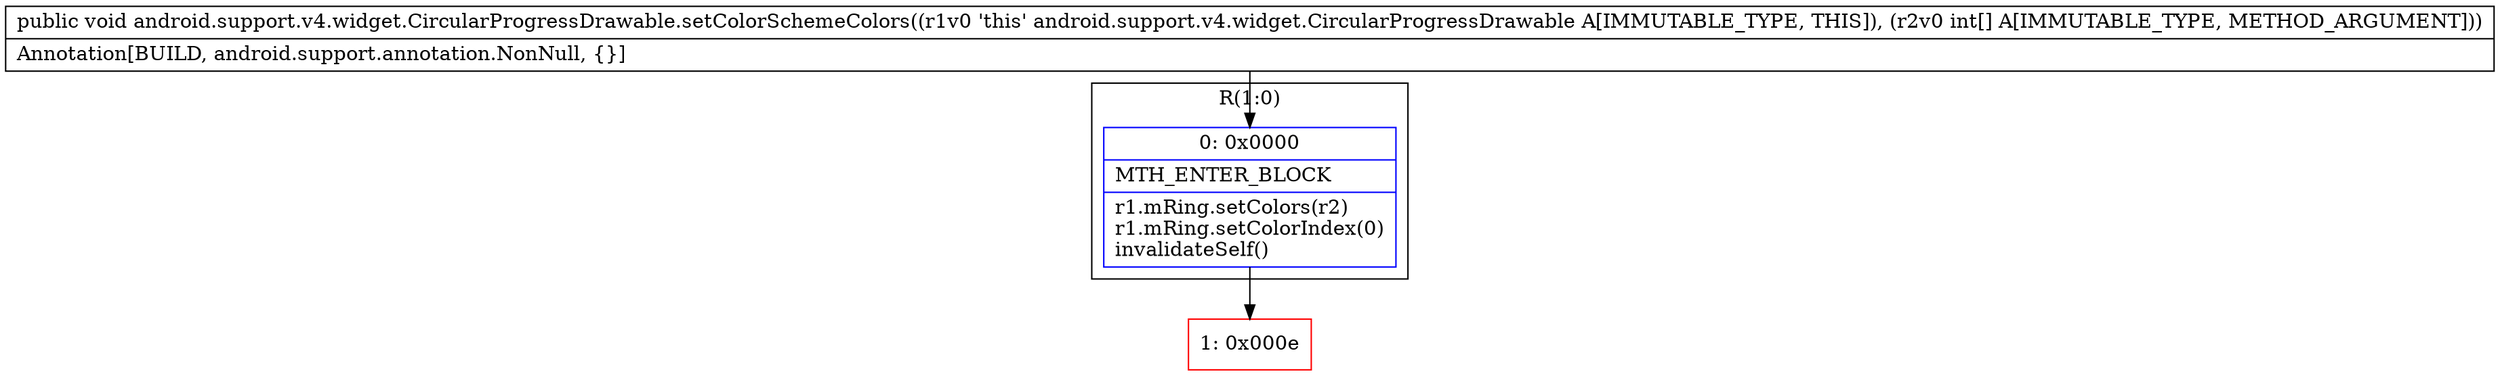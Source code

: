 digraph "CFG forandroid.support.v4.widget.CircularProgressDrawable.setColorSchemeColors([I)V" {
subgraph cluster_Region_105096209 {
label = "R(1:0)";
node [shape=record,color=blue];
Node_0 [shape=record,label="{0\:\ 0x0000|MTH_ENTER_BLOCK\l|r1.mRing.setColors(r2)\lr1.mRing.setColorIndex(0)\linvalidateSelf()\l}"];
}
Node_1 [shape=record,color=red,label="{1\:\ 0x000e}"];
MethodNode[shape=record,label="{public void android.support.v4.widget.CircularProgressDrawable.setColorSchemeColors((r1v0 'this' android.support.v4.widget.CircularProgressDrawable A[IMMUTABLE_TYPE, THIS]), (r2v0 int[] A[IMMUTABLE_TYPE, METHOD_ARGUMENT]))  | Annotation[BUILD, android.support.annotation.NonNull, \{\}]\l}"];
MethodNode -> Node_0;
Node_0 -> Node_1;
}

